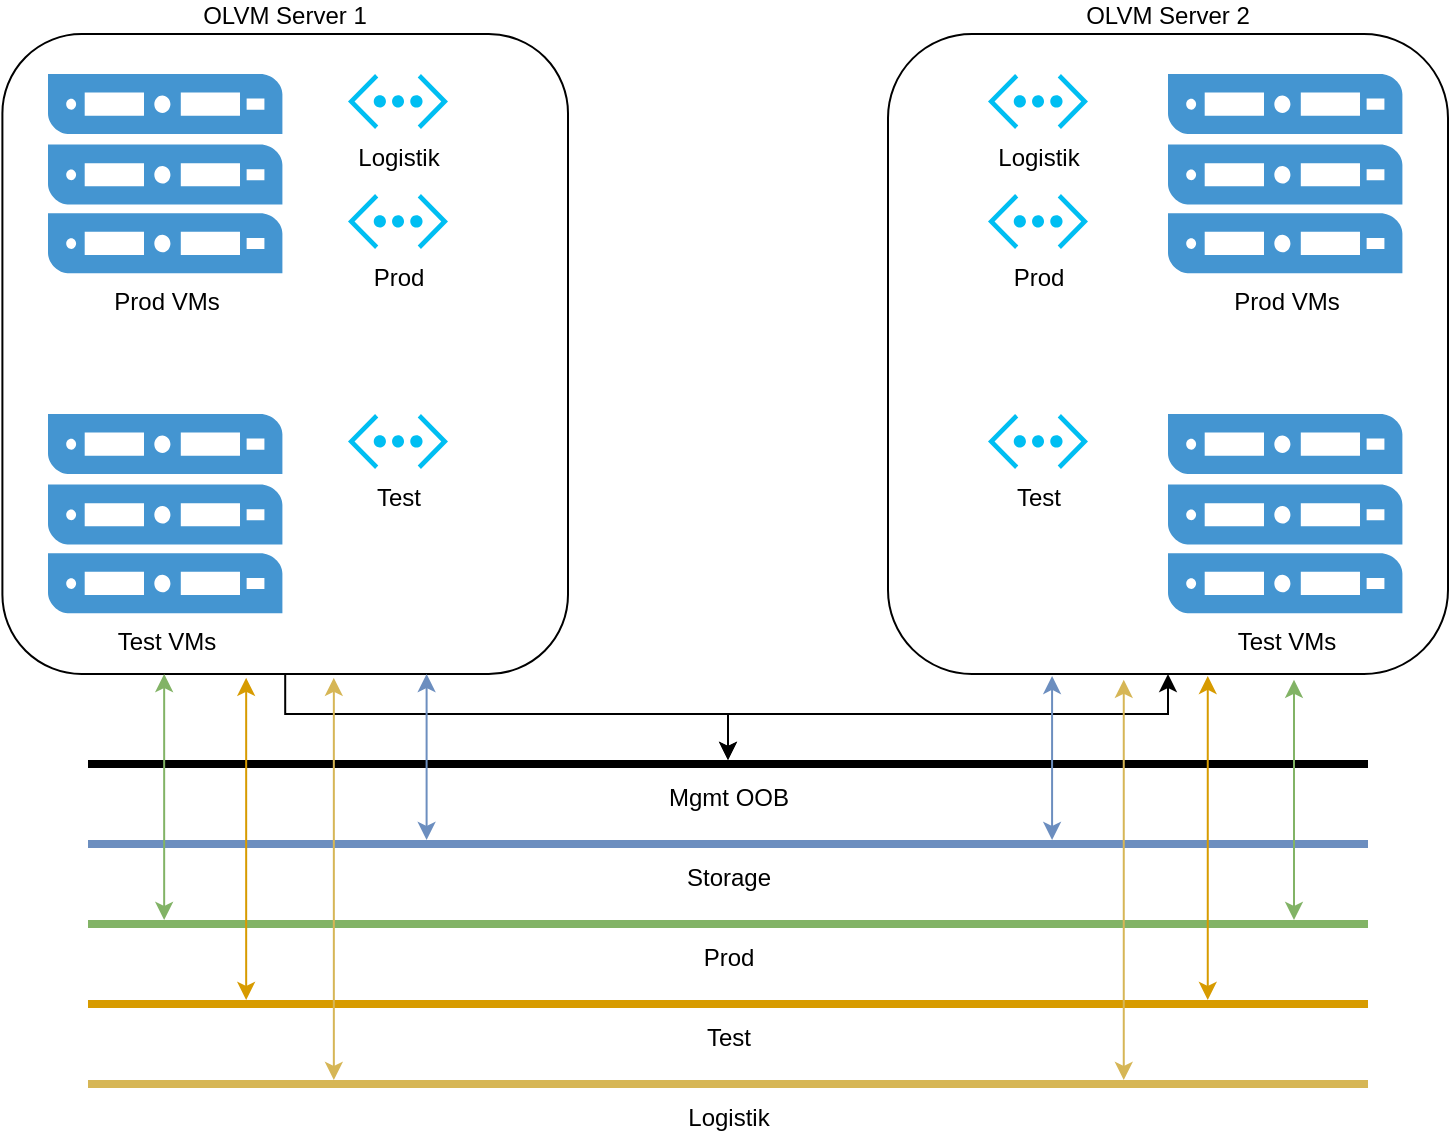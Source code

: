 <mxfile version="20.2.4" type="github">
  <diagram id="db8GGSsWFMVXPVI7Jxbp" name="Page-1">
    <mxGraphModel dx="976" dy="633" grid="1" gridSize="10" guides="1" tooltips="1" connect="1" arrows="1" fold="1" page="1" pageScale="1" pageWidth="850" pageHeight="1100" math="0" shadow="0">
      <root>
        <mxCell id="0" />
        <mxCell id="1" parent="0" />
        <mxCell id="eQeKing8HIZheCVtcCyi-21" value="" style="edgeStyle=orthogonalEdgeStyle;rounded=0;orthogonalLoop=1;jettySize=auto;html=1;" edge="1" parent="1" source="eQeKing8HIZheCVtcCyi-2" target="eQeKing8HIZheCVtcCyi-20">
          <mxGeometry relative="1" as="geometry" />
        </mxCell>
        <mxCell id="eQeKing8HIZheCVtcCyi-23" value="" style="edgeStyle=orthogonalEdgeStyle;rounded=0;orthogonalLoop=1;jettySize=auto;html=1;strokeColor=none;startArrow=classic;startFill=1;" edge="1" parent="1" source="eQeKing8HIZheCVtcCyi-2" target="eQeKing8HIZheCVtcCyi-20">
          <mxGeometry relative="1" as="geometry" />
        </mxCell>
        <mxCell id="eQeKing8HIZheCVtcCyi-2" value="OLVM Server 1" style="rounded=1;whiteSpace=wrap;html=1;verticalAlign=bottom;labelPosition=center;verticalLabelPosition=top;align=center;arcSize=14;" vertex="1" parent="1">
          <mxGeometry x="77.2" y="80" width="282.8" height="320" as="geometry" />
        </mxCell>
        <mxCell id="eQeKing8HIZheCVtcCyi-1" value="Prod VMs" style="pointerEvents=1;shadow=0;dashed=0;html=1;strokeColor=none;fillColor=#4495D1;labelPosition=center;verticalLabelPosition=bottom;verticalAlign=top;align=center;outlineConnect=0;shape=mxgraph.veeam.server_stack;" vertex="1" parent="1">
          <mxGeometry x="100" y="100" width="117.2" height="99.6" as="geometry" />
        </mxCell>
        <mxCell id="eQeKing8HIZheCVtcCyi-3" value="Test VMs" style="pointerEvents=1;shadow=0;dashed=0;html=1;strokeColor=none;fillColor=#4495D1;labelPosition=center;verticalLabelPosition=bottom;verticalAlign=top;align=center;outlineConnect=0;shape=mxgraph.veeam.server_stack;" vertex="1" parent="1">
          <mxGeometry x="100" y="270" width="117.2" height="99.6" as="geometry" />
        </mxCell>
        <mxCell id="eQeKing8HIZheCVtcCyi-22" value="" style="edgeStyle=orthogonalEdgeStyle;rounded=0;orthogonalLoop=1;jettySize=auto;html=1;startArrow=classic;startFill=1;" edge="1" parent="1" source="eQeKing8HIZheCVtcCyi-6" target="eQeKing8HIZheCVtcCyi-20">
          <mxGeometry relative="1" as="geometry" />
        </mxCell>
        <mxCell id="eQeKing8HIZheCVtcCyi-6" value="OLVM Server 2" style="rounded=1;whiteSpace=wrap;html=1;verticalAlign=bottom;labelPosition=center;verticalLabelPosition=top;align=center;" vertex="1" parent="1">
          <mxGeometry x="520" y="80" width="280" height="320" as="geometry" />
        </mxCell>
        <mxCell id="eQeKing8HIZheCVtcCyi-7" value="Prod VMs" style="pointerEvents=1;shadow=0;dashed=0;html=1;strokeColor=none;fillColor=#4495D1;labelPosition=center;verticalLabelPosition=bottom;verticalAlign=top;align=center;outlineConnect=0;shape=mxgraph.veeam.server_stack;" vertex="1" parent="1">
          <mxGeometry x="660" y="100" width="117.2" height="99.6" as="geometry" />
        </mxCell>
        <mxCell id="eQeKing8HIZheCVtcCyi-8" value="Test VMs" style="pointerEvents=1;shadow=0;dashed=0;html=1;strokeColor=none;fillColor=#4495D1;labelPosition=center;verticalLabelPosition=bottom;verticalAlign=top;align=center;outlineConnect=0;shape=mxgraph.veeam.server_stack;" vertex="1" parent="1">
          <mxGeometry x="660" y="270" width="117.2" height="99.6" as="geometry" />
        </mxCell>
        <mxCell id="eQeKing8HIZheCVtcCyi-9" value="Storage" style="line;strokeWidth=4;html=1;perimeter=backbonePerimeter;points=[];outlineConnect=0;fillColor=#dae8fc;strokeColor=#6c8ebf;" vertex="1" parent="1">
          <mxGeometry x="120" y="480" width="640" height="10" as="geometry" />
        </mxCell>
        <mxCell id="eQeKing8HIZheCVtcCyi-10" value="Prod" style="line;strokeWidth=4;html=1;perimeter=backbonePerimeter;points=[];outlineConnect=0;fillColor=#d5e8d4;strokeColor=#82b366;" vertex="1" parent="1">
          <mxGeometry x="120" y="520" width="640" height="10" as="geometry" />
        </mxCell>
        <mxCell id="eQeKing8HIZheCVtcCyi-11" value="Test" style="line;strokeWidth=4;html=1;perimeter=backbonePerimeter;points=[];outlineConnect=0;fillColor=#ffe6cc;strokeColor=#d79b00;" vertex="1" parent="1">
          <mxGeometry x="120" y="560" width="640" height="10" as="geometry" />
        </mxCell>
        <mxCell id="eQeKing8HIZheCVtcCyi-12" value="Logistik" style="line;strokeWidth=4;html=1;perimeter=backbonePerimeter;points=[];outlineConnect=0;fillColor=#fff2cc;strokeColor=#d6b656;" vertex="1" parent="1">
          <mxGeometry x="120" y="600" width="640" height="10" as="geometry" />
        </mxCell>
        <mxCell id="eQeKing8HIZheCVtcCyi-14" value="Logistik" style="verticalLabelPosition=bottom;html=1;verticalAlign=top;align=center;strokeColor=none;fillColor=#00BEF2;shape=mxgraph.azure.virtual_network;pointerEvents=1;" vertex="1" parent="1">
          <mxGeometry x="250" y="100" width="50" height="27.5" as="geometry" />
        </mxCell>
        <mxCell id="eQeKing8HIZheCVtcCyi-15" value="Prod" style="verticalLabelPosition=bottom;html=1;verticalAlign=top;align=center;strokeColor=none;fillColor=#00BEF2;shape=mxgraph.azure.virtual_network;pointerEvents=1;" vertex="1" parent="1">
          <mxGeometry x="250" y="160" width="50" height="27.5" as="geometry" />
        </mxCell>
        <mxCell id="eQeKing8HIZheCVtcCyi-16" value="Test" style="verticalLabelPosition=bottom;html=1;verticalAlign=top;align=center;strokeColor=none;fillColor=#00BEF2;shape=mxgraph.azure.virtual_network;pointerEvents=1;" vertex="1" parent="1">
          <mxGeometry x="250" y="270" width="50" height="27.5" as="geometry" />
        </mxCell>
        <mxCell id="eQeKing8HIZheCVtcCyi-17" value="Logistik" style="verticalLabelPosition=bottom;html=1;verticalAlign=top;align=center;strokeColor=none;fillColor=#00BEF2;shape=mxgraph.azure.virtual_network;pointerEvents=1;" vertex="1" parent="1">
          <mxGeometry x="570" y="100" width="50" height="27.5" as="geometry" />
        </mxCell>
        <mxCell id="eQeKing8HIZheCVtcCyi-18" value="Prod" style="verticalLabelPosition=bottom;html=1;verticalAlign=top;align=center;strokeColor=none;fillColor=#00BEF2;shape=mxgraph.azure.virtual_network;pointerEvents=1;" vertex="1" parent="1">
          <mxGeometry x="570" y="160" width="50" height="27.5" as="geometry" />
        </mxCell>
        <mxCell id="eQeKing8HIZheCVtcCyi-19" value="Test" style="verticalLabelPosition=bottom;html=1;verticalAlign=top;align=center;strokeColor=none;fillColor=#00BEF2;shape=mxgraph.azure.virtual_network;pointerEvents=1;" vertex="1" parent="1">
          <mxGeometry x="570" y="270" width="50" height="27.5" as="geometry" />
        </mxCell>
        <mxCell id="eQeKing8HIZheCVtcCyi-20" value="Mgmt OOB" style="line;strokeWidth=4;html=1;perimeter=backbonePerimeter;points=[];outlineConnect=0;fillColor=none;" vertex="1" parent="1">
          <mxGeometry x="120" y="440" width="640" height="10" as="geometry" />
        </mxCell>
        <mxCell id="eQeKing8HIZheCVtcCyi-24" value="" style="endArrow=classic;startArrow=classic;html=1;rounded=0;exitX=0.75;exitY=1;exitDx=0;exitDy=0;fillColor=#dae8fc;strokeColor=#6c8ebf;" edge="1" parent="1" source="eQeKing8HIZheCVtcCyi-2" target="eQeKing8HIZheCVtcCyi-9">
          <mxGeometry width="50" height="50" relative="1" as="geometry">
            <mxPoint x="400" y="370" as="sourcePoint" />
            <mxPoint x="450" y="320" as="targetPoint" />
          </mxGeometry>
        </mxCell>
        <mxCell id="eQeKing8HIZheCVtcCyi-25" value="" style="endArrow=classic;startArrow=classic;html=1;rounded=0;exitX=0.293;exitY=1.003;exitDx=0;exitDy=0;fillColor=#dae8fc;strokeColor=#6c8ebf;exitPerimeter=0;" edge="1" parent="1" source="eQeKing8HIZheCVtcCyi-6" target="eQeKing8HIZheCVtcCyi-9">
          <mxGeometry width="50" height="50" relative="1" as="geometry">
            <mxPoint x="299.3" y="410" as="sourcePoint" />
            <mxPoint x="299.3" y="493" as="targetPoint" />
          </mxGeometry>
        </mxCell>
        <mxCell id="eQeKing8HIZheCVtcCyi-26" value="" style="endArrow=classic;startArrow=classic;html=1;rounded=0;strokeColor=#82b366;entryX=0.286;entryY=1;entryDx=0;entryDy=0;entryPerimeter=0;fillColor=#d5e8d4;" edge="1" parent="1" source="eQeKing8HIZheCVtcCyi-10" target="eQeKing8HIZheCVtcCyi-2">
          <mxGeometry width="50" height="50" relative="1" as="geometry">
            <mxPoint x="400" y="370" as="sourcePoint" />
            <mxPoint x="450" y="320" as="targetPoint" />
          </mxGeometry>
        </mxCell>
        <mxCell id="eQeKing8HIZheCVtcCyi-27" value="" style="endArrow=classic;startArrow=classic;html=1;rounded=0;strokeColor=#82b366;entryX=0.725;entryY=1.009;entryDx=0;entryDy=0;entryPerimeter=0;fillColor=#d5e8d4;" edge="1" parent="1" source="eQeKing8HIZheCVtcCyi-10" target="eQeKing8HIZheCVtcCyi-6">
          <mxGeometry width="50" height="50" relative="1" as="geometry">
            <mxPoint x="168.081" y="533" as="sourcePoint" />
            <mxPoint x="168.081" y="410" as="targetPoint" />
          </mxGeometry>
        </mxCell>
        <mxCell id="eQeKing8HIZheCVtcCyi-28" value="" style="endArrow=classic;startArrow=classic;html=1;rounded=0;strokeColor=#d79b00;entryX=0.431;entryY=1.006;entryDx=0;entryDy=0;entryPerimeter=0;fillColor=#ffe6cc;" edge="1" parent="1" source="eQeKing8HIZheCVtcCyi-11" target="eQeKing8HIZheCVtcCyi-2">
          <mxGeometry width="50" height="50" relative="1" as="geometry">
            <mxPoint x="400" y="370" as="sourcePoint" />
            <mxPoint x="450" y="320" as="targetPoint" />
          </mxGeometry>
        </mxCell>
        <mxCell id="eQeKing8HIZheCVtcCyi-29" value="" style="endArrow=classic;startArrow=classic;html=1;rounded=0;strokeColor=#d79b00;fillColor=#ffe6cc;entryX=0.571;entryY=1.003;entryDx=0;entryDy=0;entryPerimeter=0;" edge="1" parent="1" source="eQeKing8HIZheCVtcCyi-11" target="eQeKing8HIZheCVtcCyi-6">
          <mxGeometry width="50" height="50" relative="1" as="geometry">
            <mxPoint x="680" y="540" as="sourcePoint" />
            <mxPoint x="680" y="430" as="targetPoint" />
          </mxGeometry>
        </mxCell>
        <mxCell id="eQeKing8HIZheCVtcCyi-30" value="" style="endArrow=classic;startArrow=classic;html=1;rounded=0;strokeColor=#d6b656;exitX=0.586;exitY=1.006;exitDx=0;exitDy=0;exitPerimeter=0;fillColor=#fff2cc;" edge="1" parent="1" source="eQeKing8HIZheCVtcCyi-2" target="eQeKing8HIZheCVtcCyi-12">
          <mxGeometry width="50" height="50" relative="1" as="geometry">
            <mxPoint x="400" y="370" as="sourcePoint" />
            <mxPoint x="450" y="320" as="targetPoint" />
          </mxGeometry>
        </mxCell>
        <mxCell id="eQeKing8HIZheCVtcCyi-31" value="" style="endArrow=classic;startArrow=classic;html=1;rounded=0;strokeColor=#d6b656;exitX=0.421;exitY=1.009;exitDx=0;exitDy=0;exitPerimeter=0;fillColor=#fff2cc;" edge="1" parent="1" source="eQeKing8HIZheCVtcCyi-6" target="eQeKing8HIZheCVtcCyi-12">
          <mxGeometry width="50" height="50" relative="1" as="geometry">
            <mxPoint x="252.921" y="411.92" as="sourcePoint" />
            <mxPoint x="252.921" y="613" as="targetPoint" />
          </mxGeometry>
        </mxCell>
      </root>
    </mxGraphModel>
  </diagram>
</mxfile>
